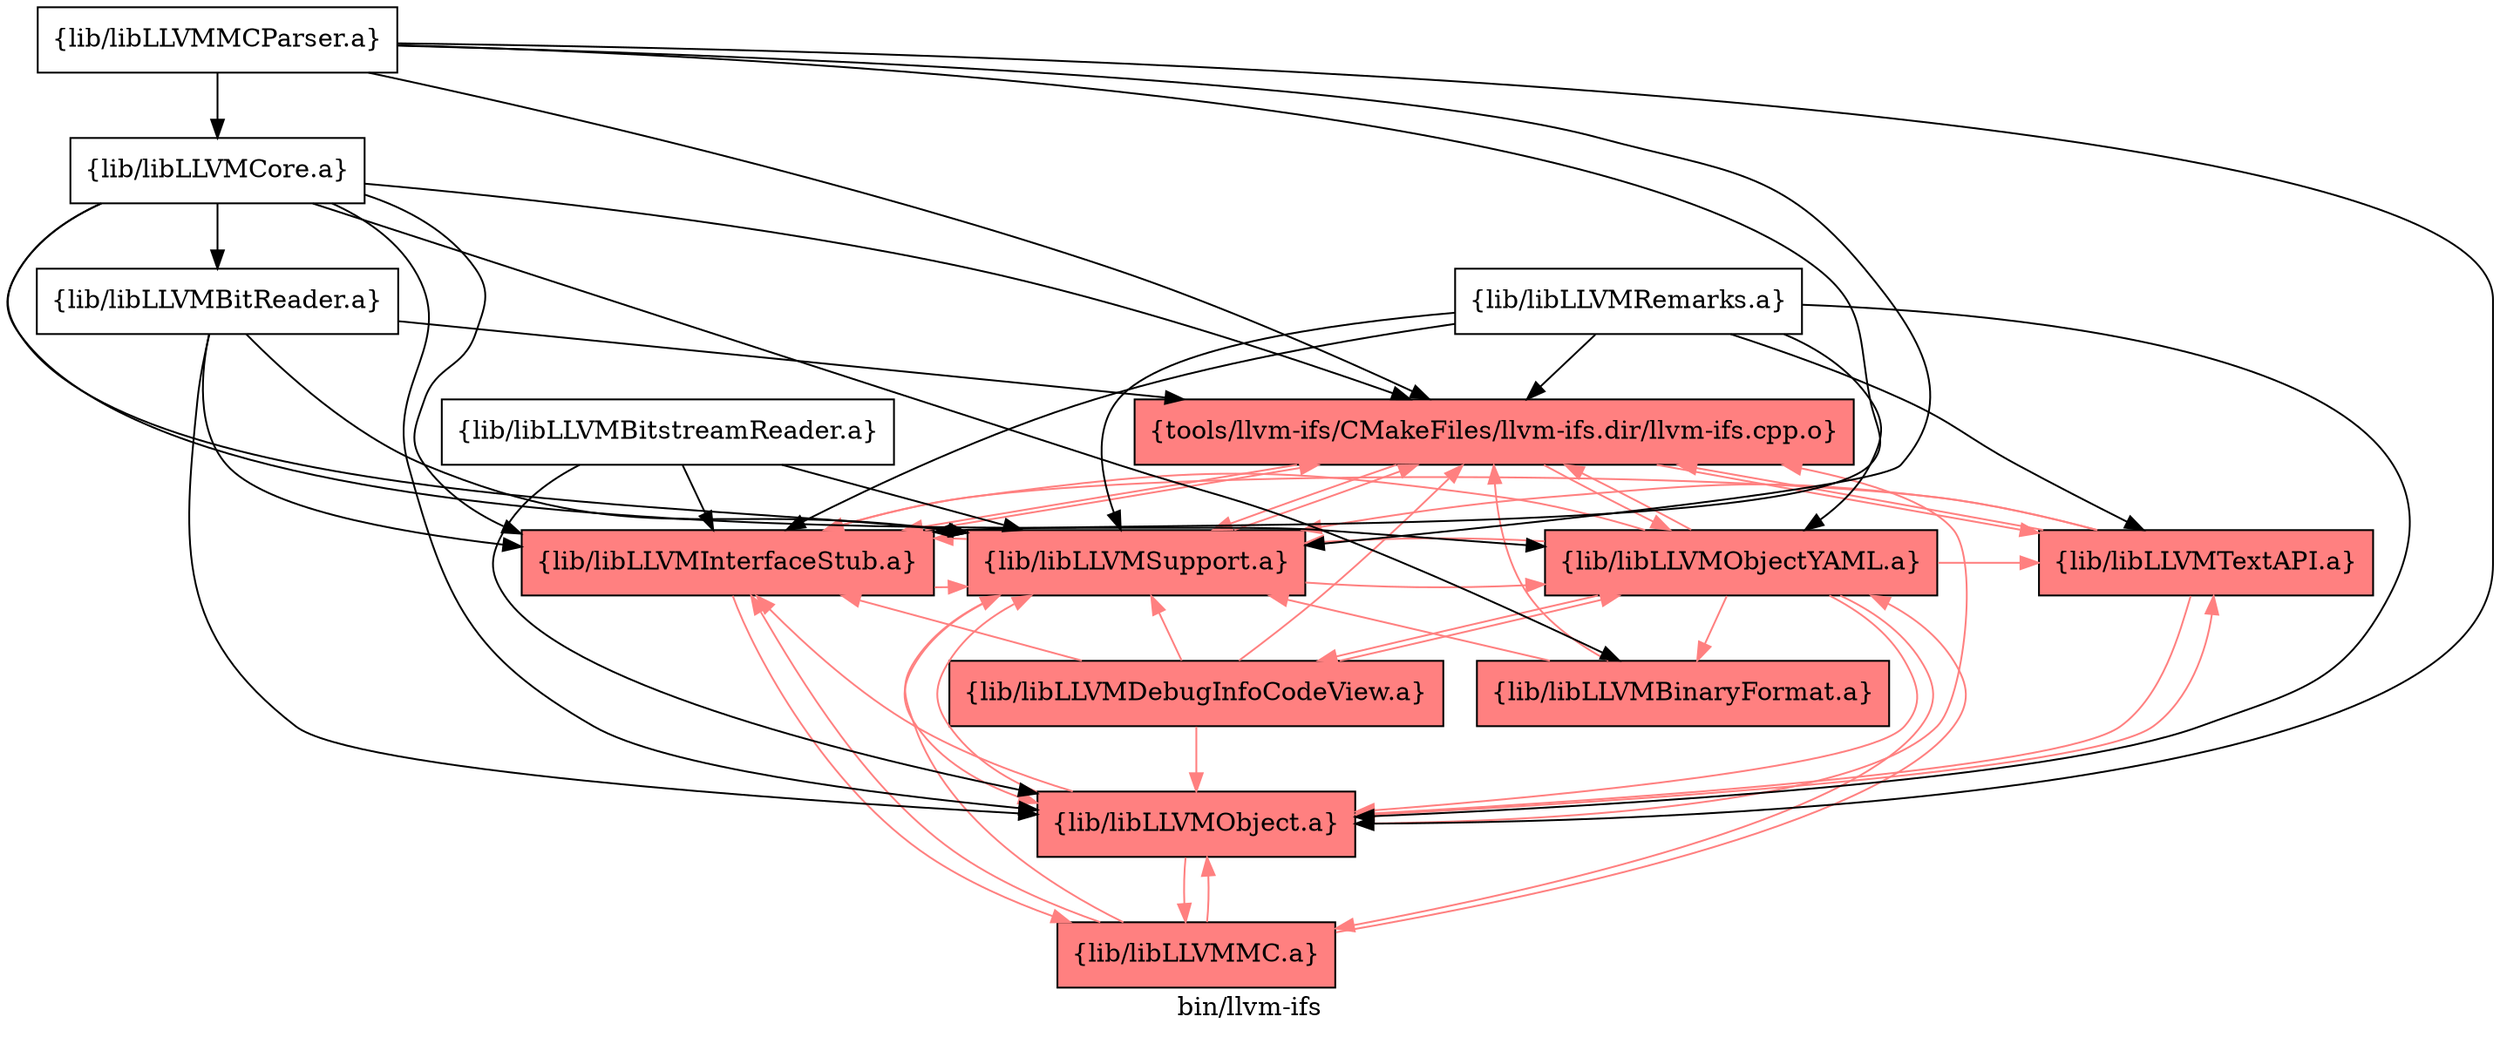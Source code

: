 digraph "bin/llvm-ifs" {
	label="bin/llvm-ifs";
	{ rank=same; Node0x562b67014888;  }
	{ rank=same; Node0x562b6700c638; Node0x562b67014338; Node0x562b67015288; Node0x562b67014d38;  }

	Node0x562b67014888 [shape=record,shape=box,style=filled,fillcolor="1.000000 0.5 1",group=1,label="{tools/llvm-ifs/CMakeFiles/llvm-ifs.dir/llvm-ifs.cpp.o}"];
	Node0x562b67014888 -> Node0x562b6700c638[color="1.000000 0.5 1"];
	Node0x562b67014888 -> Node0x562b67014338[color="1.000000 0.5 1"];
	Node0x562b67014888 -> Node0x562b67015288[color="1.000000 0.5 1"];
	Node0x562b67014888 -> Node0x562b67014d38[color="1.000000 0.5 1"];
	Node0x562b6700c638 [shape=record,shape=box,style=filled,fillcolor="1.000000 0.5 1",group=1,label="{lib/libLLVMInterfaceStub.a}"];
	Node0x562b6700c638 -> Node0x562b67014888[color="1.000000 0.5 1"];
	Node0x562b6700c638 -> Node0x562b67014338[color="1.000000 0.5 1"];
	Node0x562b6700c638 -> Node0x562b67012538[color="1.000000 0.5 1"];
	Node0x562b67014338 [shape=record,shape=box,style=filled,fillcolor="1.000000 0.5 1",group=1,label="{lib/libLLVMSupport.a}"];
	Node0x562b67014338 -> Node0x562b6700c638[color="1.000000 0.5 1"];
	Node0x562b67014338 -> Node0x562b670147e8[color="1.000000 0.5 1"];
	Node0x562b67014338 -> Node0x562b67014888[color="1.000000 0.5 1"];
	Node0x562b67014338 -> Node0x562b67014d38[color="1.000000 0.5 1"];
	Node0x562b67015288 [shape=record,shape=box,style=filled,fillcolor="1.000000 0.5 1",group=1,label="{lib/libLLVMTextAPI.a}"];
	Node0x562b67015288 -> Node0x562b67014338[color="1.000000 0.5 1"];
	Node0x562b67015288 -> Node0x562b670147e8[color="1.000000 0.5 1"];
	Node0x562b67015288 -> Node0x562b67014888[color="1.000000 0.5 1"];
	Node0x562b67015288 -> Node0x562b6700c638[color="1.000000 0.5 1"];
	Node0x562b67014d38 [shape=record,shape=box,style=filled,fillcolor="1.000000 0.5 1",group=1,label="{lib/libLLVMObjectYAML.a}"];
	Node0x562b67014d38 -> Node0x562b6700c638[color="1.000000 0.5 1"];
	Node0x562b67014d38 -> Node0x562b670147e8[color="1.000000 0.5 1"];
	Node0x562b67014d38 -> Node0x562b67014338[color="1.000000 0.5 1"];
	Node0x562b67014d38 -> Node0x562b67014888[color="1.000000 0.5 1"];
	Node0x562b67014d38 -> Node0x562b67015288[color="1.000000 0.5 1"];
	Node0x562b67014d38 -> Node0x562b67012538[color="1.000000 0.5 1"];
	Node0x562b67014d38 -> Node0x562b67010d28[color="1.000000 0.5 1"];
	Node0x562b67014d38 -> Node0x562b67010738[color="1.000000 0.5 1"];
	Node0x562b67012538 [shape=record,shape=box,style=filled,fillcolor="1.000000 0.5 1",group=1,label="{lib/libLLVMMC.a}"];
	Node0x562b67012538 -> Node0x562b67014338[color="1.000000 0.5 1"];
	Node0x562b67012538 -> Node0x562b67014d38[color="1.000000 0.5 1"];
	Node0x562b67012538 -> Node0x562b6700c638[color="1.000000 0.5 1"];
	Node0x562b67012538 -> Node0x562b670147e8[color="1.000000 0.5 1"];
	Node0x562b670147e8 [shape=record,shape=box,style=filled,fillcolor="1.000000 0.5 1",group=1,label="{lib/libLLVMObject.a}"];
	Node0x562b670147e8 -> Node0x562b67014888[color="1.000000 0.5 1"];
	Node0x562b670147e8 -> Node0x562b67014338[color="1.000000 0.5 1"];
	Node0x562b670147e8 -> Node0x562b6700c638[color="1.000000 0.5 1"];
	Node0x562b670147e8 -> Node0x562b67012538[color="1.000000 0.5 1"];
	Node0x562b670147e8 -> Node0x562b67015288[color="1.000000 0.5 1"];
	Node0x562b67010d28 [shape=record,shape=box,style=filled,fillcolor="1.000000 0.5 1",group=1,label="{lib/libLLVMBinaryFormat.a}"];
	Node0x562b67010d28 -> Node0x562b67014888[color="1.000000 0.5 1"];
	Node0x562b67010d28 -> Node0x562b67014338[color="1.000000 0.5 1"];
	Node0x562b67010738 [shape=record,shape=box,style=filled,fillcolor="1.000000 0.5 1",group=1,label="{lib/libLLVMDebugInfoCodeView.a}"];
	Node0x562b67010738 -> Node0x562b67014338[color="1.000000 0.5 1"];
	Node0x562b67010738 -> Node0x562b670147e8[color="1.000000 0.5 1"];
	Node0x562b67010738 -> Node0x562b67014d38[color="1.000000 0.5 1"];
	Node0x562b67010738 -> Node0x562b6700c638[color="1.000000 0.5 1"];
	Node0x562b67010738 -> Node0x562b67014888[color="1.000000 0.5 1"];
	Node0x562b67013e88 [shape=record,shape=box,group=0,label="{lib/libLLVMBitReader.a}"];
	Node0x562b67013e88 -> Node0x562b67014888;
	Node0x562b67013e88 -> Node0x562b6700c638;
	Node0x562b67013e88 -> Node0x562b670147e8;
	Node0x562b67013e88 -> Node0x562b67014338;
	Node0x562b67013938 [shape=record,shape=box,group=0,label="{lib/libLLVMCore.a}"];
	Node0x562b67013938 -> Node0x562b67014888;
	Node0x562b67013938 -> Node0x562b670147e8;
	Node0x562b67013938 -> Node0x562b67014338;
	Node0x562b67013938 -> Node0x562b67014d38;
	Node0x562b67013938 -> Node0x562b67010d28;
	Node0x562b67013938 -> Node0x562b6700c638;
	Node0x562b67013938 -> Node0x562b67013e88;
	Node0x562b67012268 [shape=record,shape=box,group=0,label="{lib/libLLVMRemarks.a}"];
	Node0x562b67012268 -> Node0x562b67014888;
	Node0x562b67012268 -> Node0x562b67014338;
	Node0x562b67012268 -> Node0x562b67014d38;
	Node0x562b67012268 -> Node0x562b6700c638;
	Node0x562b67012268 -> Node0x562b670147e8;
	Node0x562b67012268 -> Node0x562b67015288;
	Node0x562b67011b38 [shape=record,shape=box,group=0,label="{lib/libLLVMBitstreamReader.a}"];
	Node0x562b67011b38 -> Node0x562b6700c638;
	Node0x562b67011b38 -> Node0x562b670147e8;
	Node0x562b67011b38 -> Node0x562b67014338;
	Node0x562b67012a88 [shape=record,shape=box,group=0,label="{lib/libLLVMMCParser.a}"];
	Node0x562b67012a88 -> Node0x562b67014888;
	Node0x562b67012a88 -> Node0x562b6700c638;
	Node0x562b67012a88 -> Node0x562b670147e8;
	Node0x562b67012a88 -> Node0x562b67014338;
	Node0x562b67012a88 -> Node0x562b67013938;
}
